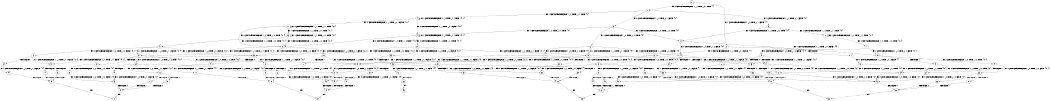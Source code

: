digraph BCG {
size = "7, 10.5";
center = TRUE;
node [shape = circle];
0 [peripheries = 2];
0 -> 1 [label = "EX !0 !ATOMIC_EXCH_BRANCH (1, +1, TRUE, +0, 1, TRUE) !{}"];
0 -> 2 [label = "EX !1 !ATOMIC_EXCH_BRANCH (1, +1, TRUE, +1, 1, FALSE) !{}"];
1 -> 3 [label = "EX !0 !ATOMIC_EXCH_BRANCH (1, +1, TRUE, +0, 1, FALSE) !{0}"];
1 -> 4 [label = "EX !1 !ATOMIC_EXCH_BRANCH (1, +1, TRUE, +1, 1, TRUE) !{0}"];
1 -> 5 [label = "EX !0 !ATOMIC_EXCH_BRANCH (1, +1, TRUE, +0, 1, FALSE) !{0}"];
2 -> 6 [label = "EX !0 !ATOMIC_EXCH_BRANCH (1, +1, TRUE, +0, 1, FALSE) !{1}"];
2 -> 7 [label = "TERMINATE !1"];
3 -> 8 [label = "EX !0 !ATOMIC_EXCH_BRANCH (1, +0, TRUE, +1, 2, TRUE) !{0}"];
3 -> 9 [label = "EX !1 !ATOMIC_EXCH_BRANCH (1, +1, TRUE, +1, 1, TRUE) !{0}"];
3 -> 10 [label = "EX !0 !ATOMIC_EXCH_BRANCH (1, +0, TRUE, +1, 2, TRUE) !{0}"];
4 -> 9 [label = "EX !0 !ATOMIC_EXCH_BRANCH (1, +1, TRUE, +0, 1, FALSE) !{0, 1}"];
4 -> 4 [label = "EX !1 !ATOMIC_EXCH_BRANCH (1, +1, TRUE, +1, 1, TRUE) !{0, 1}"];
4 -> 11 [label = "EX !0 !ATOMIC_EXCH_BRANCH (1, +1, TRUE, +0, 1, FALSE) !{0, 1}"];
5 -> 12 [label = "EX !1 !ATOMIC_EXCH_BRANCH (1, +1, TRUE, +1, 1, TRUE) !{0}"];
5 -> 10 [label = "EX !0 !ATOMIC_EXCH_BRANCH (1, +0, TRUE, +1, 2, TRUE) !{0}"];
6 -> 13 [label = "EX !0 !ATOMIC_EXCH_BRANCH (1, +0, TRUE, +1, 2, TRUE) !{0, 1}"];
6 -> 14 [label = "TERMINATE !1"];
6 -> 15 [label = "EX !0 !ATOMIC_EXCH_BRANCH (1, +0, TRUE, +1, 2, TRUE) !{0, 1}"];
7 -> 16 [label = "EX !0 !ATOMIC_EXCH_BRANCH (1, +1, TRUE, +0, 1, FALSE) !{}"];
8 -> 17 [label = "EX !0 !ATOMIC_EXCH_BRANCH (1, +0, TRUE, +1, 2, FALSE) !{0}"];
8 -> 18 [label = "EX !1 !ATOMIC_EXCH_BRANCH (1, +1, TRUE, +1, 1, FALSE) !{0}"];
8 -> 19 [label = "EX !0 !ATOMIC_EXCH_BRANCH (1, +0, TRUE, +1, 2, FALSE) !{0}"];
9 -> 20 [label = "EX !0 !ATOMIC_EXCH_BRANCH (1, +0, TRUE, +1, 2, TRUE) !{0, 1}"];
9 -> 9 [label = "EX !1 !ATOMIC_EXCH_BRANCH (1, +1, TRUE, +1, 1, TRUE) !{0, 1}"];
9 -> 21 [label = "EX !0 !ATOMIC_EXCH_BRANCH (1, +0, TRUE, +1, 2, TRUE) !{0, 1}"];
10 -> 22 [label = "EX !1 !ATOMIC_EXCH_BRANCH (1, +1, TRUE, +1, 1, FALSE) !{0}"];
10 -> 19 [label = "EX !0 !ATOMIC_EXCH_BRANCH (1, +0, TRUE, +1, 2, FALSE) !{0}"];
11 -> 23 [label = "EX !1 !ATOMIC_EXCH_BRANCH (1, +1, TRUE, +1, 1, TRUE) !{0, 1}"];
11 -> 21 [label = "EX !0 !ATOMIC_EXCH_BRANCH (1, +0, TRUE, +1, 2, TRUE) !{0, 1}"];
11 -> 11 [label = "EX !1 !ATOMIC_EXCH_BRANCH (1, +1, TRUE, +1, 1, TRUE) !{0, 1}"];
12 -> 24 [label = "EX !0 !ATOMIC_EXCH_BRANCH (1, +0, TRUE, +1, 2, TRUE) !{0, 1}"];
12 -> 12 [label = "EX !1 !ATOMIC_EXCH_BRANCH (1, +1, TRUE, +1, 1, TRUE) !{0, 1}"];
13 -> 25 [label = "EX !0 !ATOMIC_EXCH_BRANCH (1, +0, TRUE, +1, 2, FALSE) !{0, 1}"];
13 -> 26 [label = "TERMINATE !1"];
13 -> 27 [label = "EX !0 !ATOMIC_EXCH_BRANCH (1, +0, TRUE, +1, 2, FALSE) !{0, 1}"];
14 -> 28 [label = "EX !0 !ATOMIC_EXCH_BRANCH (1, +0, TRUE, +1, 2, TRUE) !{0}"];
14 -> 29 [label = "EX !0 !ATOMIC_EXCH_BRANCH (1, +0, TRUE, +1, 2, TRUE) !{0}"];
15 -> 27 [label = "EX !0 !ATOMIC_EXCH_BRANCH (1, +0, TRUE, +1, 2, FALSE) !{0, 1}"];
15 -> 30 [label = "TERMINATE !1"];
16 -> 28 [label = "EX !0 !ATOMIC_EXCH_BRANCH (1, +0, TRUE, +1, 2, TRUE) !{0}"];
16 -> 29 [label = "EX !0 !ATOMIC_EXCH_BRANCH (1, +0, TRUE, +1, 2, TRUE) !{0}"];
17 -> 31 [label = "EX !1 !ATOMIC_EXCH_BRANCH (1, +1, TRUE, +1, 1, FALSE) !{0}"];
17 -> 32 [label = "TERMINATE !0"];
18 -> 13 [label = "EX !0 !ATOMIC_EXCH_BRANCH (1, +0, TRUE, +1, 2, TRUE) !{0, 1}"];
18 -> 14 [label = "TERMINATE !1"];
18 -> 15 [label = "EX !0 !ATOMIC_EXCH_BRANCH (1, +0, TRUE, +1, 2, TRUE) !{0, 1}"];
19 -> 33 [label = "EX !1 !ATOMIC_EXCH_BRANCH (1, +1, TRUE, +1, 1, FALSE) !{0}"];
19 -> 34 [label = "TERMINATE !0"];
20 -> 35 [label = "EX !0 !ATOMIC_EXCH_BRANCH (1, +0, TRUE, +1, 2, FALSE) !{0, 1}"];
20 -> 18 [label = "EX !1 !ATOMIC_EXCH_BRANCH (1, +1, TRUE, +1, 1, FALSE) !{0, 1}"];
20 -> 36 [label = "EX !0 !ATOMIC_EXCH_BRANCH (1, +0, TRUE, +1, 2, FALSE) !{0, 1}"];
21 -> 37 [label = "EX !1 !ATOMIC_EXCH_BRANCH (1, +1, TRUE, +1, 1, FALSE) !{0, 1}"];
21 -> 36 [label = "EX !0 !ATOMIC_EXCH_BRANCH (1, +0, TRUE, +1, 2, FALSE) !{0, 1}"];
21 -> 38 [label = "EX !1 !ATOMIC_EXCH_BRANCH (1, +1, TRUE, +1, 1, FALSE) !{0, 1}"];
22 -> 39 [label = "EX !0 !ATOMIC_EXCH_BRANCH (1, +0, TRUE, +1, 2, TRUE) !{0, 1}"];
22 -> 40 [label = "TERMINATE !1"];
23 -> 41 [label = "EX !0 !ATOMIC_EXCH_BRANCH (1, +0, TRUE, +1, 2, TRUE) !{0, 1}"];
23 -> 23 [label = "EX !1 !ATOMIC_EXCH_BRANCH (1, +1, TRUE, +1, 1, TRUE) !{0, 1}"];
23 -> 21 [label = "EX !0 !ATOMIC_EXCH_BRANCH (1, +0, TRUE, +1, 2, TRUE) !{0, 1}"];
24 -> 42 [label = "EX !0 !ATOMIC_EXCH_BRANCH (1, +0, TRUE, +1, 2, FALSE) !{0, 1}"];
24 -> 22 [label = "EX !1 !ATOMIC_EXCH_BRANCH (1, +1, TRUE, +1, 1, FALSE) !{0, 1}"];
25 -> 43 [label = "TERMINATE !0"];
25 -> 44 [label = "TERMINATE !1"];
26 -> 45 [label = "EX !0 !ATOMIC_EXCH_BRANCH (1, +0, TRUE, +1, 2, FALSE) !{0}"];
26 -> 46 [label = "EX !0 !ATOMIC_EXCH_BRANCH (1, +0, TRUE, +1, 2, FALSE) !{0}"];
27 -> 47 [label = "TERMINATE !0"];
27 -> 48 [label = "TERMINATE !1"];
28 -> 45 [label = "EX !0 !ATOMIC_EXCH_BRANCH (1, +0, TRUE, +1, 2, FALSE) !{0}"];
28 -> 46 [label = "EX !0 !ATOMIC_EXCH_BRANCH (1, +0, TRUE, +1, 2, FALSE) !{0}"];
29 -> 46 [label = "EX !0 !ATOMIC_EXCH_BRANCH (1, +0, TRUE, +1, 2, FALSE) !{0}"];
30 -> 49 [label = "EX !0 !ATOMIC_EXCH_BRANCH (1, +0, TRUE, +1, 2, FALSE) !{0}"];
31 -> 50 [label = "TERMINATE !0"];
31 -> 51 [label = "TERMINATE !1"];
32 -> 52 [label = "EX !1 !ATOMIC_EXCH_BRANCH (1, +1, TRUE, +1, 1, FALSE) !{}"];
33 -> 53 [label = "TERMINATE !0"];
33 -> 54 [label = "TERMINATE !1"];
34 -> 55 [label = "EX !1 !ATOMIC_EXCH_BRANCH (1, +1, TRUE, +1, 1, FALSE) !{}"];
35 -> 31 [label = "EX !1 !ATOMIC_EXCH_BRANCH (1, +1, TRUE, +1, 1, FALSE) !{0, 1}"];
35 -> 56 [label = "TERMINATE !0"];
36 -> 57 [label = "EX !1 !ATOMIC_EXCH_BRANCH (1, +1, TRUE, +1, 1, FALSE) !{0, 1}"];
36 -> 58 [label = "EX !1 !ATOMIC_EXCH_BRANCH (1, +1, TRUE, +1, 1, FALSE) !{0, 1}"];
36 -> 59 [label = "TERMINATE !0"];
37 -> 60 [label = "EX !0 !ATOMIC_EXCH_BRANCH (1, +0, TRUE, +1, 2, TRUE) !{0, 1}"];
37 -> 61 [label = "TERMINATE !1"];
37 -> 15 [label = "EX !0 !ATOMIC_EXCH_BRANCH (1, +0, TRUE, +1, 2, TRUE) !{0, 1}"];
38 -> 15 [label = "EX !0 !ATOMIC_EXCH_BRANCH (1, +0, TRUE, +1, 2, TRUE) !{0, 1}"];
38 -> 62 [label = "TERMINATE !1"];
39 -> 63 [label = "EX !0 !ATOMIC_EXCH_BRANCH (1, +0, TRUE, +1, 2, FALSE) !{0, 1}"];
39 -> 64 [label = "TERMINATE !1"];
40 -> 29 [label = "EX !0 !ATOMIC_EXCH_BRANCH (1, +0, TRUE, +1, 2, TRUE) !{0}"];
41 -> 65 [label = "EX !0 !ATOMIC_EXCH_BRANCH (1, +0, TRUE, +1, 2, FALSE) !{0, 1}"];
41 -> 37 [label = "EX !1 !ATOMIC_EXCH_BRANCH (1, +1, TRUE, +1, 1, FALSE) !{0, 1}"];
41 -> 36 [label = "EX !0 !ATOMIC_EXCH_BRANCH (1, +0, TRUE, +1, 2, FALSE) !{0, 1}"];
42 -> 33 [label = "EX !1 !ATOMIC_EXCH_BRANCH (1, +1, TRUE, +1, 1, FALSE) !{0, 1}"];
42 -> 66 [label = "TERMINATE !0"];
43 -> 67 [label = "TERMINATE !1"];
44 -> 67 [label = "TERMINATE !0"];
45 -> 67 [label = "TERMINATE !0"];
46 -> 68 [label = "TERMINATE !0"];
47 -> 69 [label = "TERMINATE !1"];
48 -> 69 [label = "TERMINATE !0"];
49 -> 69 [label = "TERMINATE !0"];
50 -> 70 [label = "TERMINATE !1"];
51 -> 70 [label = "TERMINATE !0"];
52 -> 70 [label = "TERMINATE !1"];
53 -> 71 [label = "TERMINATE !1"];
54 -> 71 [label = "TERMINATE !0"];
55 -> 71 [label = "TERMINATE !1"];
56 -> 52 [label = "EX !1 !ATOMIC_EXCH_BRANCH (1, +1, TRUE, +1, 1, FALSE) !{1}"];
56 -> 72 [label = "EX !1 !ATOMIC_EXCH_BRANCH (1, +1, TRUE, +1, 1, FALSE) !{1}"];
57 -> 73 [label = "TERMINATE !0"];
57 -> 74 [label = "TERMINATE !1"];
58 -> 75 [label = "TERMINATE !0"];
58 -> 76 [label = "TERMINATE !1"];
59 -> 77 [label = "EX !1 !ATOMIC_EXCH_BRANCH (1, +1, TRUE, +1, 1, FALSE) !{1}"];
60 -> 78 [label = "EX !0 !ATOMIC_EXCH_BRANCH (1, +0, TRUE, +1, 2, FALSE) !{0, 1}"];
60 -> 79 [label = "TERMINATE !1"];
60 -> 27 [label = "EX !0 !ATOMIC_EXCH_BRANCH (1, +0, TRUE, +1, 2, FALSE) !{0, 1}"];
61 -> 80 [label = "EX !0 !ATOMIC_EXCH_BRANCH (1, +0, TRUE, +1, 2, TRUE) !{0}"];
62 -> 81 [label = "EX !0 !ATOMIC_EXCH_BRANCH (1, +0, TRUE, +1, 2, TRUE) !{0}"];
63 -> 82 [label = "TERMINATE !0"];
63 -> 83 [label = "TERMINATE !1"];
64 -> 46 [label = "EX !0 !ATOMIC_EXCH_BRANCH (1, +0, TRUE, +1, 2, FALSE) !{0}"];
65 -> 57 [label = "EX !1 !ATOMIC_EXCH_BRANCH (1, +1, TRUE, +1, 1, FALSE) !{0, 1}"];
65 -> 84 [label = "TERMINATE !0"];
66 -> 55 [label = "EX !1 !ATOMIC_EXCH_BRANCH (1, +1, TRUE, +1, 1, FALSE) !{1}"];
67 -> 85 [label = "exit"];
68 -> 86 [label = "exit"];
69 -> 87 [label = "exit"];
70 -> 85 [label = "exit"];
71 -> 86 [label = "exit"];
72 -> 88 [label = "TERMINATE !1"];
73 -> 89 [label = "TERMINATE !1"];
74 -> 89 [label = "TERMINATE !0"];
75 -> 90 [label = "TERMINATE !1"];
76 -> 90 [label = "TERMINATE !0"];
77 -> 90 [label = "TERMINATE !1"];
78 -> 91 [label = "TERMINATE !0"];
78 -> 92 [label = "TERMINATE !1"];
79 -> 93 [label = "EX !0 !ATOMIC_EXCH_BRANCH (1, +0, TRUE, +1, 2, FALSE) !{0}"];
80 -> 93 [label = "EX !0 !ATOMIC_EXCH_BRANCH (1, +0, TRUE, +1, 2, FALSE) !{0}"];
81 -> 49 [label = "EX !0 !ATOMIC_EXCH_BRANCH (1, +0, TRUE, +1, 2, FALSE) !{0}"];
82 -> 68 [label = "TERMINATE !1"];
83 -> 68 [label = "TERMINATE !0"];
84 -> 94 [label = "EX !1 !ATOMIC_EXCH_BRANCH (1, +1, TRUE, +1, 1, FALSE) !{1}"];
88 -> 95 [label = "exit"];
89 -> 96 [label = "exit"];
90 -> 87 [label = "exit"];
91 -> 97 [label = "TERMINATE !1"];
92 -> 97 [label = "TERMINATE !0"];
93 -> 97 [label = "TERMINATE !0"];
94 -> 89 [label = "TERMINATE !1"];
97 -> 96 [label = "exit"];
}
